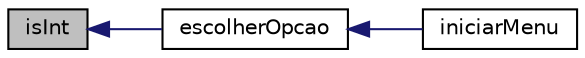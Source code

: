 digraph "isInt"
{
  edge [fontname="Helvetica",fontsize="10",labelfontname="Helvetica",labelfontsize="10"];
  node [fontname="Helvetica",fontsize="10",shape=record];
  rankdir="LR";
  Node5 [label="isInt",height=0.2,width=0.4,color="black", fillcolor="grey75", style="filled", fontcolor="black"];
  Node5 -> Node6 [dir="back",color="midnightblue",fontsize="10",style="solid",fontname="Helvetica"];
  Node6 [label="escolherOpcao",height=0.2,width=0.4,color="black", fillcolor="white", style="filled",URL="$menu-principal_8h.html#adc1c02bee17b01190037b4193f78b74a",tooltip="carrega o menu de opções "];
  Node6 -> Node7 [dir="back",color="midnightblue",fontsize="10",style="solid",fontname="Helvetica"];
  Node7 [label="iniciarMenu",height=0.2,width=0.4,color="black", fillcolor="white", style="filled",URL="$menu-principal_8h.html#a2311af40e30459172b0fa90ac0bf6030",tooltip="inicializa o menu do sistema "];
}
